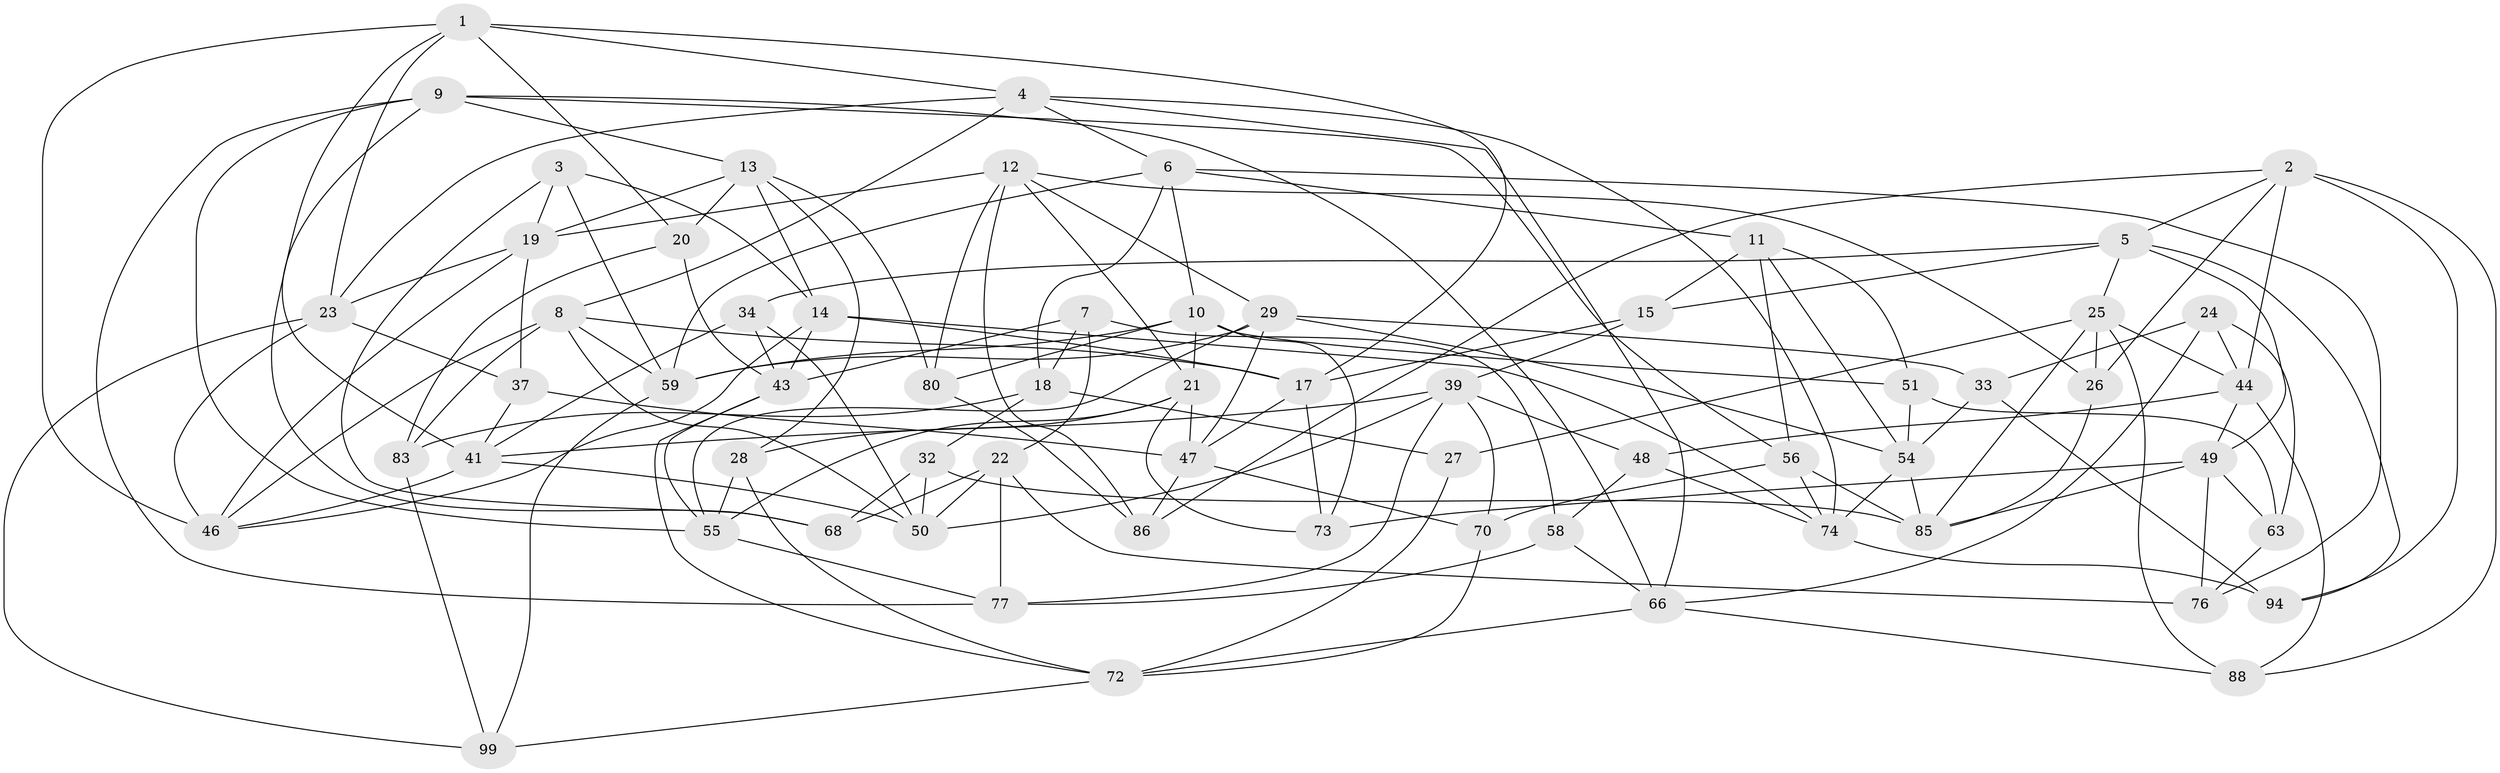 // original degree distribution, {4: 1.0}
// Generated by graph-tools (version 1.1) at 2025/11/02/21/25 10:11:16]
// undirected, 63 vertices, 160 edges
graph export_dot {
graph [start="1"]
  node [color=gray90,style=filled];
  1 [super="+75"];
  2 [super="+30"];
  3;
  4 [super="+40"];
  5 [super="+16"];
  6 [super="+82"];
  7;
  8 [super="+64"];
  9 [super="+45"];
  10 [super="+31"];
  11 [super="+60"];
  12 [super="+42"];
  13 [super="+35"];
  14 [super="+97"];
  15;
  17 [super="+61"];
  18 [super="+57"];
  19 [super="+65"];
  20;
  21 [super="+91"];
  22 [super="+95"];
  23 [super="+38"];
  24;
  25 [super="+53"];
  26;
  27;
  28;
  29 [super="+36"];
  32;
  33;
  34;
  37;
  39 [super="+52"];
  41 [super="+87"];
  43 [super="+98"];
  44 [super="+84"];
  46 [super="+62"];
  47 [super="+81"];
  48;
  49 [super="+96"];
  50 [super="+71"];
  51;
  54 [super="+67"];
  55 [super="+92"];
  56 [super="+89"];
  58;
  59 [super="+69"];
  63;
  66 [super="+79"];
  68;
  70;
  72 [super="+93"];
  73;
  74 [super="+90"];
  76;
  77 [super="+78"];
  80;
  83;
  85 [super="+100"];
  86;
  88;
  94;
  99;
  1 -- 68;
  1 -- 46;
  1 -- 17;
  1 -- 20;
  1 -- 23;
  1 -- 4;
  2 -- 88;
  2 -- 26;
  2 -- 94;
  2 -- 5;
  2 -- 86;
  2 -- 44;
  3 -- 68;
  3 -- 59;
  3 -- 19;
  3 -- 14;
  4 -- 8;
  4 -- 6;
  4 -- 74;
  4 -- 66;
  4 -- 23;
  5 -- 34;
  5 -- 15;
  5 -- 49;
  5 -- 25;
  5 -- 94;
  6 -- 18;
  6 -- 76;
  6 -- 59;
  6 -- 10;
  6 -- 11;
  7 -- 58;
  7 -- 22;
  7 -- 43;
  7 -- 18;
  8 -- 50;
  8 -- 83;
  8 -- 17;
  8 -- 59;
  8 -- 46;
  9 -- 13;
  9 -- 55;
  9 -- 56;
  9 -- 41;
  9 -- 66;
  9 -- 77;
  10 -- 51;
  10 -- 73;
  10 -- 80;
  10 -- 59;
  10 -- 21;
  11 -- 54;
  11 -- 56 [weight=2];
  11 -- 51;
  11 -- 15;
  12 -- 80;
  12 -- 26;
  12 -- 29;
  12 -- 86;
  12 -- 19;
  12 -- 21;
  13 -- 20;
  13 -- 80;
  13 -- 28;
  13 -- 14;
  13 -- 19;
  14 -- 17;
  14 -- 46;
  14 -- 43;
  14 -- 74;
  15 -- 39;
  15 -- 17;
  17 -- 47;
  17 -- 73;
  18 -- 27 [weight=2];
  18 -- 83;
  18 -- 32;
  19 -- 37;
  19 -- 46;
  19 -- 23;
  20 -- 83;
  20 -- 43;
  21 -- 73;
  21 -- 28;
  21 -- 55;
  21 -- 47;
  22 -- 76;
  22 -- 68;
  22 -- 50;
  22 -- 77 [weight=2];
  23 -- 37;
  23 -- 46;
  23 -- 99;
  24 -- 66;
  24 -- 33;
  24 -- 44;
  24 -- 63;
  25 -- 26;
  25 -- 44;
  25 -- 88;
  25 -- 27;
  25 -- 85;
  26 -- 85;
  27 -- 72;
  28 -- 72;
  28 -- 55;
  29 -- 33;
  29 -- 47;
  29 -- 59;
  29 -- 54;
  29 -- 55;
  32 -- 50;
  32 -- 68;
  32 -- 85;
  33 -- 94;
  33 -- 54;
  34 -- 41;
  34 -- 43;
  34 -- 50;
  37 -- 47;
  37 -- 41;
  39 -- 41;
  39 -- 50;
  39 -- 48;
  39 -- 77;
  39 -- 70;
  41 -- 46;
  41 -- 50;
  43 -- 55;
  43 -- 72;
  44 -- 48;
  44 -- 88;
  44 -- 49;
  47 -- 86;
  47 -- 70;
  48 -- 58;
  48 -- 74;
  49 -- 76;
  49 -- 73;
  49 -- 63;
  49 -- 85;
  51 -- 63;
  51 -- 54;
  54 -- 85;
  54 -- 74;
  55 -- 77;
  56 -- 85;
  56 -- 70;
  56 -- 74;
  58 -- 77;
  58 -- 66;
  59 -- 99;
  63 -- 76;
  66 -- 88;
  66 -- 72;
  70 -- 72;
  72 -- 99;
  74 -- 94;
  80 -- 86;
  83 -- 99;
}
